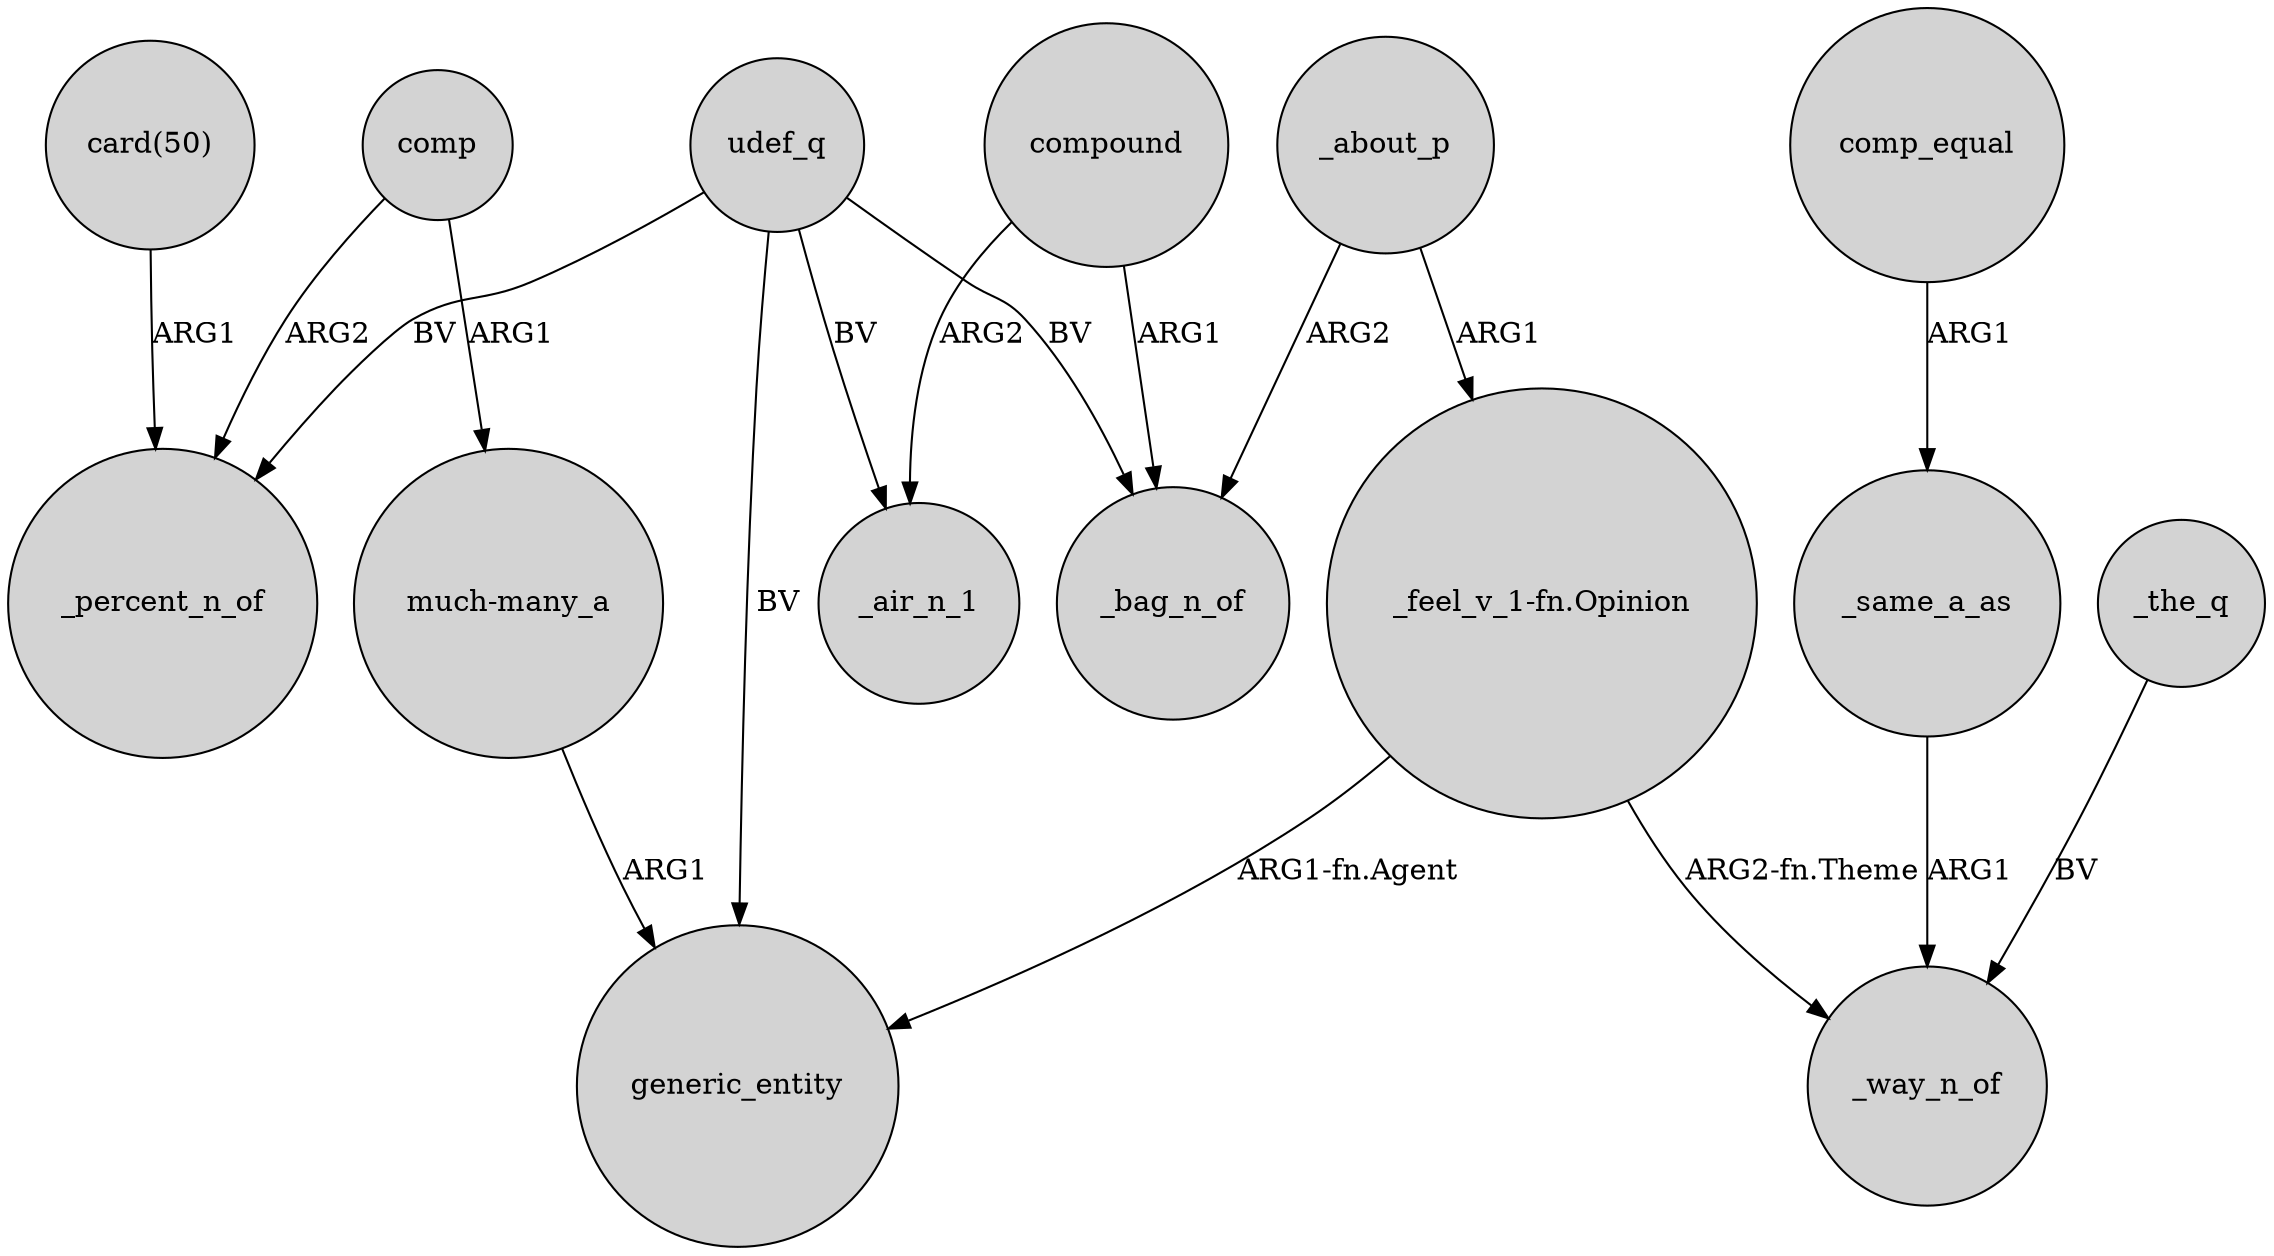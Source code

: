 digraph {
	node [shape=circle style=filled]
	_about_p -> "_feel_v_1-fn.Opinion" [label=ARG1]
	"card(50)" -> _percent_n_of [label=ARG1]
	udef_q -> _air_n_1 [label=BV]
	comp -> "much-many_a" [label=ARG1]
	comp_equal -> _same_a_as [label=ARG1]
	udef_q -> _bag_n_of [label=BV]
	compound -> _bag_n_of [label=ARG1]
	udef_q -> generic_entity [label=BV]
	udef_q -> _percent_n_of [label=BV]
	_same_a_as -> _way_n_of [label=ARG1]
	_about_p -> _bag_n_of [label=ARG2]
	"_feel_v_1-fn.Opinion" -> generic_entity [label="ARG1-fn.Agent"]
	"much-many_a" -> generic_entity [label=ARG1]
	comp -> _percent_n_of [label=ARG2]
	compound -> _air_n_1 [label=ARG2]
	"_feel_v_1-fn.Opinion" -> _way_n_of [label="ARG2-fn.Theme"]
	_the_q -> _way_n_of [label=BV]
}
